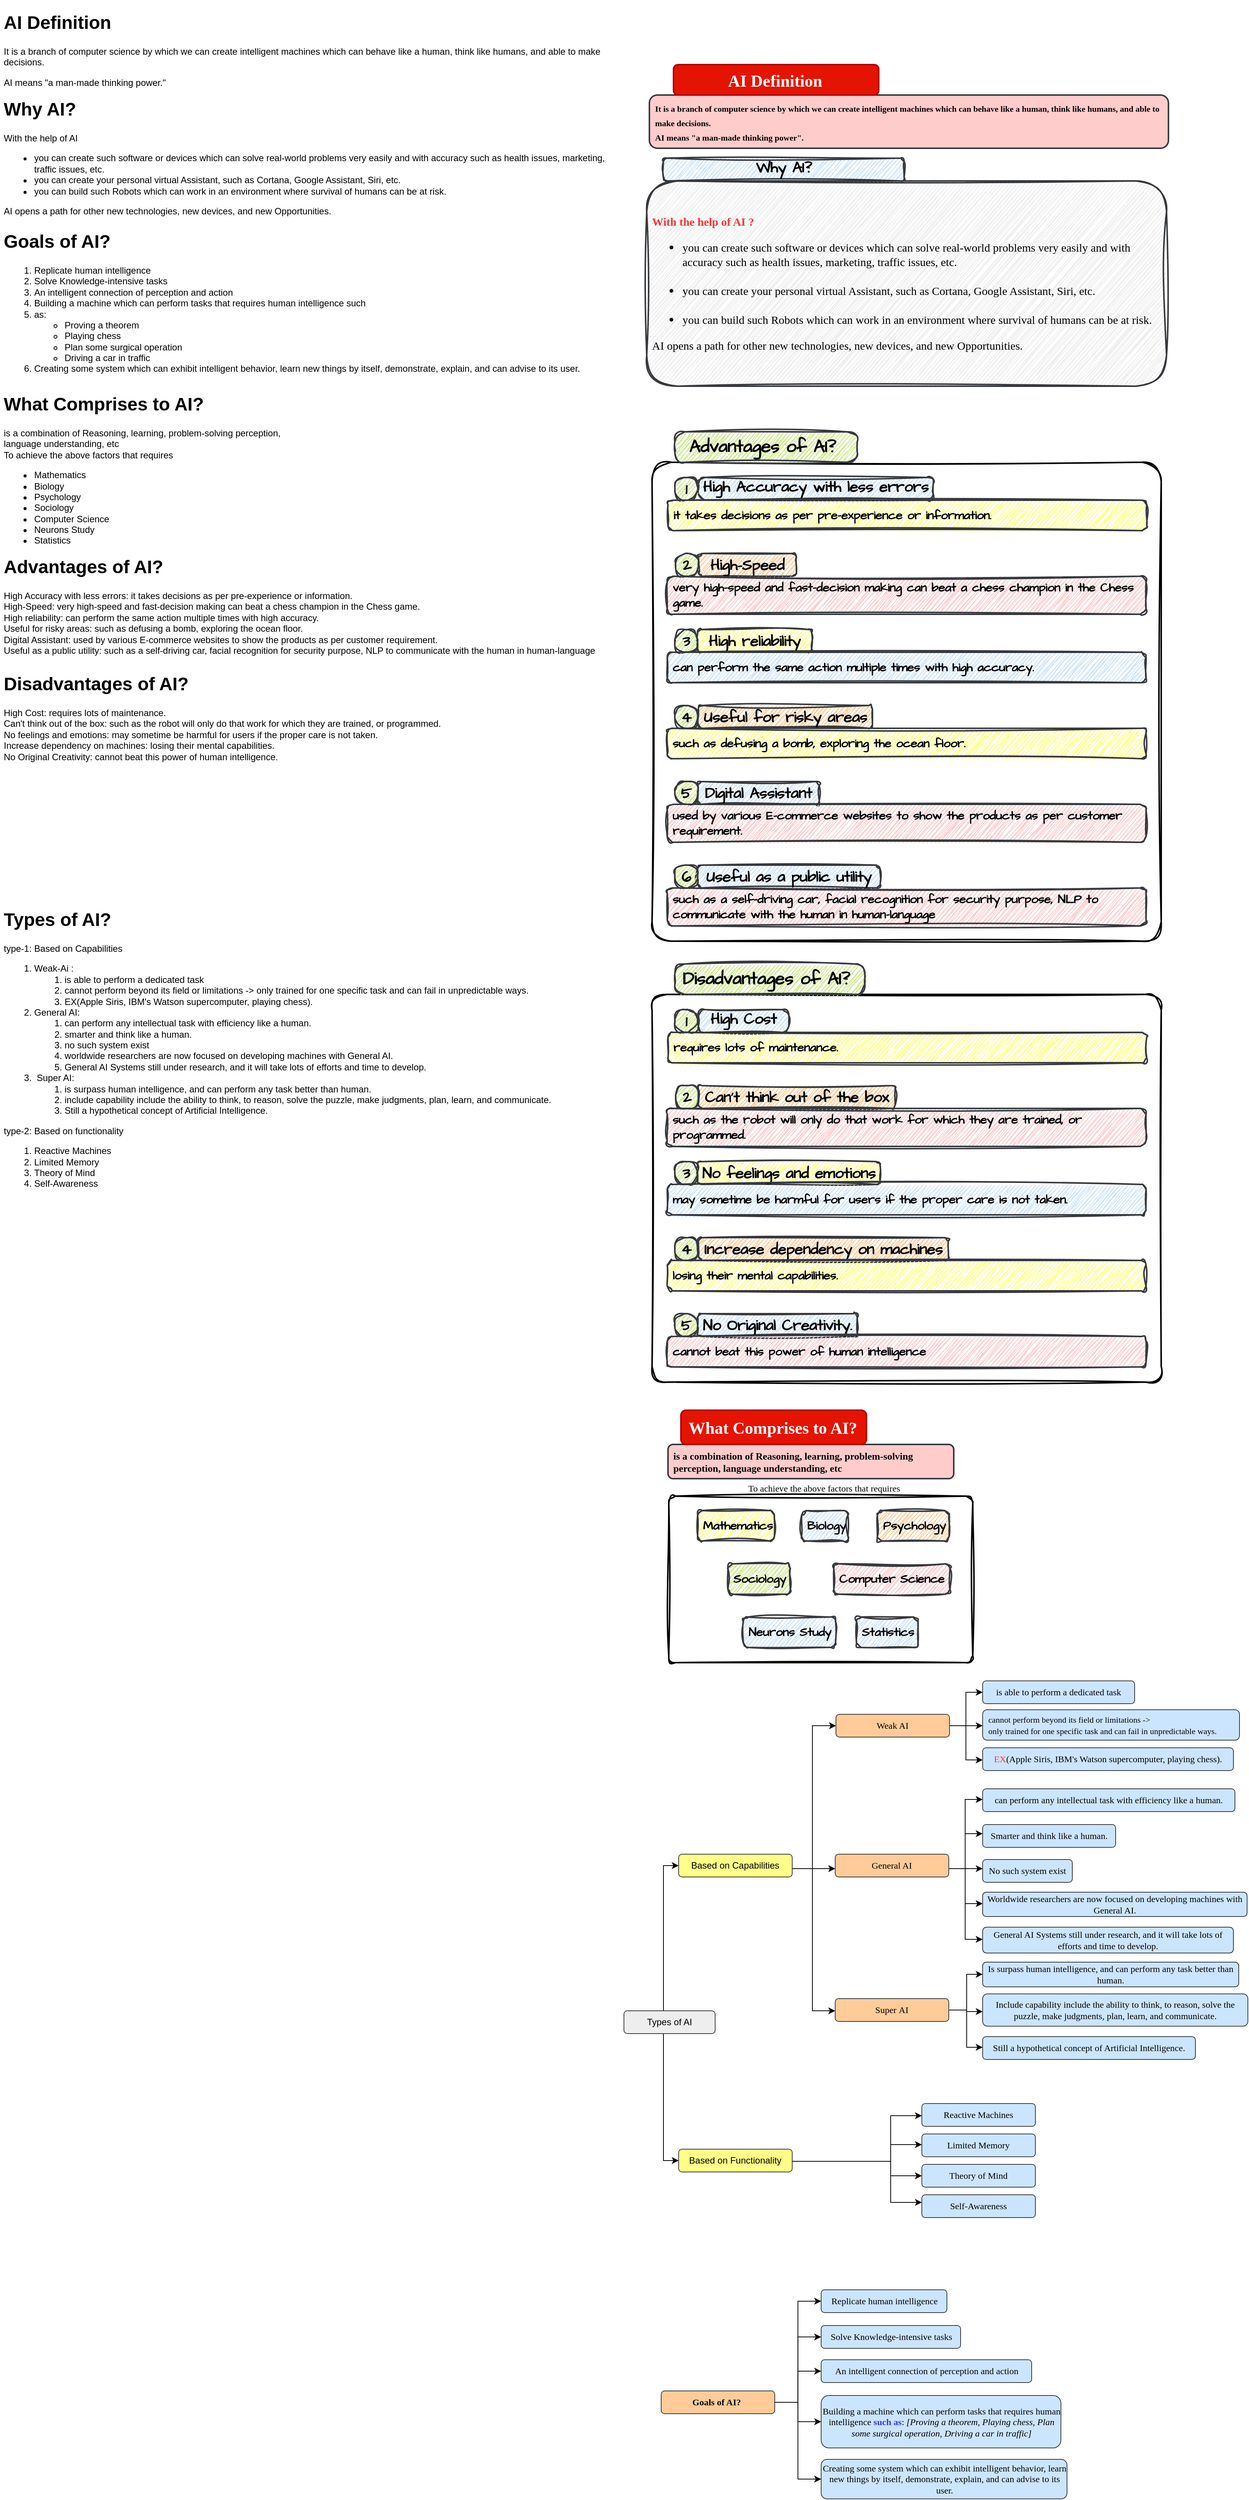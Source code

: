 <mxfile version="24.7.5">
  <diagram name="Page-1" id="e0vYPehYXKgEZOdpKl9w">
    <mxGraphModel dx="1050" dy="638" grid="0" gridSize="10" guides="1" tooltips="1" connect="1" arrows="1" fold="1" page="1" pageScale="1" pageWidth="827" pageHeight="1169" math="0" shadow="0">
      <root>
        <mxCell id="0" />
        <mxCell id="1" parent="0" />
        <mxCell id="rMOjp1tw2oeh-Dq2tg3I-19" value="&lt;h1&gt; AI Definition&lt;/h1&gt;&lt;p&gt;It is a branch of computer science by which we can create intelligent machines which can behave like a human, think like humans, and able to make decisions.&lt;/p&gt;&lt;p&gt;AI means&amp;nbsp;&quot;a man-made thinking power.&quot;&lt;/p&gt;" style="text;html=1;strokeColor=none;fillColor=none;spacing=5;spacingTop=-20;whiteSpace=wrap;overflow=hidden;rounded=0;" parent="1" vertex="1">
          <mxGeometry x="9" y="10" width="810" height="110" as="geometry" />
        </mxCell>
        <mxCell id="rMOjp1tw2oeh-Dq2tg3I-20" value="&lt;h1&gt;Why AI?&lt;/h1&gt;&lt;p&gt;With the help of AI&lt;br&gt;&lt;/p&gt;&lt;p&gt;&lt;/p&gt;&lt;ul&gt;&lt;li&gt;you can create such software or devices which can solve real-world problems very easily and with accuracy such as health issues, marketing, traffic issues, etc.&lt;/li&gt;&lt;li&gt;you can create your personal virtual Assistant, such as Cortana, Google Assistant, Siri, etc.&lt;/li&gt;&lt;li&gt;you can build such Robots which can work in an environment where survival of humans can be at risk.&lt;/li&gt;&lt;/ul&gt;&lt;div&gt;&lt;/div&gt;&lt;p&gt;&lt;/p&gt;&lt;div&gt;AI opens a path for other new technologies, new devices, and new Opportunities.&lt;/div&gt;&lt;div&gt;&lt;br&gt;&lt;/div&gt;" style="text;html=1;strokeColor=none;fillColor=none;spacing=5;spacingTop=-20;whiteSpace=wrap;overflow=hidden;rounded=0;" parent="1" vertex="1">
          <mxGeometry x="9" y="124" width="810" height="170" as="geometry" />
        </mxCell>
        <mxCell id="rMOjp1tw2oeh-Dq2tg3I-21" value="&lt;h1&gt;Goals of AI?&amp;nbsp;&lt;/h1&gt;&lt;p&gt;&lt;/p&gt;&lt;ol&gt;&lt;li&gt;Replicate human intelligence&lt;/li&gt;&lt;li&gt;Solve Knowledge-intensive tasks&lt;/li&gt;&lt;li&gt;&lt;span style=&quot;background-color: initial;&quot;&gt;An intelligent connection of perception and action&lt;/span&gt;&lt;/li&gt;&lt;li&gt;Building a machine which can perform tasks that requires human intelligence such&amp;nbsp;&lt;/li&gt;&lt;li&gt;as:&lt;/li&gt;&lt;ul&gt;&lt;li&gt;Proving a theorem&lt;/li&gt;&lt;li&gt;Playing chess&lt;/li&gt;&lt;li&gt;Plan some surgical operation&lt;/li&gt;&lt;li&gt;Driving a car in traffic&lt;/li&gt;&lt;/ul&gt;&lt;li&gt;&lt;span style=&quot;background-color: initial;&quot;&gt;Creating some system which can exhibit intelligent behavior, learn new things by itself, demonstrate, explain, and can advise to its user.&lt;/span&gt;&lt;br&gt;&lt;/li&gt;&lt;/ol&gt;&lt;p&gt;&lt;/p&gt;&lt;p&gt;&lt;/p&gt;&lt;p&gt;&lt;span style=&quot;background-color: initial;&quot;&gt;&lt;/span&gt;&lt;/p&gt;" style="text;html=1;strokeColor=none;fillColor=none;spacing=5;spacingTop=-20;whiteSpace=wrap;overflow=hidden;rounded=0;" parent="1" vertex="1">
          <mxGeometry x="9" y="298" width="810" height="210" as="geometry" />
        </mxCell>
        <mxCell id="rMOjp1tw2oeh-Dq2tg3I-22" value="&lt;h1&gt;What Comprises to AI?&amp;nbsp;&lt;/h1&gt;&lt;div&gt;is a combination of Reasoning, learning, problem-solving perception, &lt;br/&gt;language understanding, etc&lt;br&gt;&lt;/div&gt;&lt;div&gt;To achieve the above factors that requires&lt;br&gt;&lt;/div&gt;&lt;div&gt;&lt;div&gt;&lt;ul&gt;&lt;li&gt;Mathematics&lt;/li&gt;&lt;li&gt;Biology&lt;/li&gt;&lt;li&gt;Psychology&lt;/li&gt;&lt;li&gt;Sociology&lt;/li&gt;&lt;li&gt;Computer Science&lt;/li&gt;&lt;li&gt;Neurons Study&lt;/li&gt;&lt;li&gt;Statistics&lt;/li&gt;&lt;/ul&gt;&lt;/div&gt;&lt;/div&gt;&lt;p&gt;&lt;/p&gt;&lt;p&gt;&lt;/p&gt;&lt;p&gt;&lt;span style=&quot;background-color: initial;&quot;&gt;&lt;/span&gt;&lt;/p&gt;" style="text;html=1;strokeColor=none;fillColor=none;spacing=5;spacingTop=-20;whiteSpace=wrap;overflow=hidden;rounded=0;" parent="1" vertex="1">
          <mxGeometry x="9" y="512" width="810" height="210" as="geometry" />
        </mxCell>
        <mxCell id="rMOjp1tw2oeh-Dq2tg3I-23" value="&lt;h1&gt;Advantages of AI?&amp;nbsp;&lt;/h1&gt;&lt;div&gt;&lt;/div&gt;High Accuracy with less errors:&amp;nbsp;it takes decisions as per pre-experience or information.&lt;br&gt;High-Speed:&amp;nbsp;very high-speed and fast-decision making&amp;nbsp;can beat a chess champion in the Chess game.&lt;br&gt;High reliability:&amp;nbsp;can perform the same action multiple times with high accuracy.&lt;br&gt;Useful for risky areas: such as defusing a bomb, exploring the ocean floor.&lt;br&gt;Digital Assistant: used by various E-commerce websites to show the products as per customer requirement.&lt;br&gt;Useful as a public utility:&amp;nbsp;such as a self-driving car, facial recognition for security purpose,&amp;nbsp;NLP to communicate with the human in human-language&lt;br&gt;&lt;p&gt;&lt;/p&gt;&lt;p&gt;&lt;/p&gt;&lt;p&gt;&lt;span style=&quot;background-color: initial;&quot;&gt;&lt;/span&gt;&lt;/p&gt;" style="text;html=1;strokeColor=none;fillColor=none;spacing=5;spacingTop=-20;whiteSpace=wrap;overflow=hidden;rounded=0;" parent="1" vertex="1">
          <mxGeometry x="9" y="726" width="810" height="150" as="geometry" />
        </mxCell>
        <mxCell id="rMOjp1tw2oeh-Dq2tg3I-24" value="&lt;h1&gt;Disadvantages of AI?&amp;nbsp;&lt;/h1&gt;&lt;div&gt;&lt;/div&gt;High Cost:&amp;nbsp;requires lots of maintenance.&lt;br&gt;Can&#39;t think out of the box: such as the robot will only do that work for which they are trained, or programmed.&lt;br&gt;No feelings and emotions:&amp;nbsp;may sometime be harmful for users if the proper care is not taken.&lt;br&gt;Increase dependency on machines: losing their mental capabilities.&lt;br&gt;No Original Creativity: cannot beat this power of human intelligence.&lt;br&gt;&lt;p&gt;&lt;/p&gt;&lt;p&gt;&lt;/p&gt;&lt;p&gt;&lt;span style=&quot;background-color: initial;&quot;&gt;&lt;/span&gt;&lt;/p&gt;" style="text;html=1;strokeColor=none;fillColor=none;spacing=5;spacingTop=-20;whiteSpace=wrap;overflow=hidden;rounded=0;" parent="1" vertex="1">
          <mxGeometry x="9" y="880" width="810" height="130" as="geometry" />
        </mxCell>
        <mxCell id="rMOjp1tw2oeh-Dq2tg3I-25" value="&lt;h1&gt;Types of AI?&amp;nbsp;&lt;/h1&gt;&lt;div&gt;&lt;/div&gt;type-1: Based on Capabilities&lt;br&gt;&lt;ol&gt;&lt;li&gt;Weak-Ai :&amp;nbsp;&lt;/li&gt;&lt;ol&gt;&lt;li&gt;is able to perform a dedicated task&lt;/li&gt;&lt;li&gt;cannot perform beyond its field or limitations -&amp;gt; only trained for one specific task and&amp;nbsp;can fail in unpredictable ways.&lt;br&gt;&lt;/li&gt;&lt;li&gt;EX(Apple Siris, IBM&#39;s Watson supercomputer,  playing chess).&lt;/li&gt;&lt;/ol&gt;&lt;li&gt;General AI:&lt;br&gt;&lt;/li&gt;&lt;ol&gt;&lt;li&gt;can&amp;nbsp;perform any intellectual task with efficiency like a human.&lt;/li&gt;&lt;li&gt;smarter and think like a human.&lt;br&gt;&lt;/li&gt;&lt;li&gt;no such system exist&lt;br&gt;&lt;/li&gt;&lt;li&gt;worldwide researchers are now focused on developing machines with General AI.&lt;br&gt;&lt;/li&gt;&lt;li&gt;General AI Systems still under research, and it will take lots of efforts&amp;nbsp;and time to develop.&lt;br&gt;&lt;/li&gt;&lt;/ol&gt;&lt;li&gt;&amp;nbsp;Super AI:&lt;br&gt;&lt;/li&gt;&lt;ol&gt;&lt;li&gt;is surpass human intelligence, and can perform any task better than human.&lt;/li&gt;&lt;li&gt;include capability include the ability to think, to reason, solve the puzzle, make judgments, plan, learn, and communicate.&lt;br&gt;&lt;/li&gt;&lt;li&gt;Still a hypothetical concept of Artificial Intelligence.&lt;/li&gt;&lt;/ol&gt;&lt;/ol&gt;&lt;div&gt;type-2: Based on functionality&lt;br&gt;&lt;/div&gt;&lt;div&gt;&lt;ol&gt;&lt;li&gt;Reactive Machines&lt;br&gt;&lt;/li&gt;&lt;li&gt;Limited Memory&lt;br&gt;&lt;/li&gt;&lt;li&gt;Theory of Mind&lt;br&gt;&lt;/li&gt;&lt;li&gt;Self-Awareness&lt;br&gt;&lt;/li&gt;&lt;/ol&gt;&lt;/div&gt;&lt;p&gt;&lt;/p&gt;&lt;p&gt;&lt;/p&gt;&lt;p&gt;&lt;span style=&quot;background-color: initial;&quot;&gt;&lt;/span&gt;&lt;/p&gt;" style="text;html=1;strokeColor=none;fillColor=none;spacing=5;spacingTop=-20;whiteSpace=wrap;overflow=hidden;rounded=0;" parent="1" vertex="1">
          <mxGeometry x="9" y="1190" width="810" height="390" as="geometry" />
        </mxCell>
        <mxCell id="6wA9G04rgM6HwwRgKZQ5-1" value="" style="group;flipH=0;fontSize=17;" parent="1" vertex="1" connectable="0">
          <mxGeometry x="863.5" y="85" width="683" height="110" as="geometry" />
        </mxCell>
        <mxCell id="6wA9G04rgM6HwwRgKZQ5-2" value="&lt;font style=&quot;font-size: 11px;&quot;&gt;It is a branch of computer science by which we can create intelligent machines which can behave like a human, think like humans, and able to make decisions.&lt;br&gt;AI means&amp;nbsp;&quot;a man-made thinking power&quot;.&lt;br&gt;&lt;/font&gt;" style="rounded=1;whiteSpace=wrap;html=1;hachureGap=4;fontFamily=Mina;strokeWidth=2;fillColor=#ffcccc;strokeColor=#36393d;fontSize=16;fontStyle=1;labelBorderColor=none;textShadow=0;labelBackgroundColor=none;align=left;spacing=7;verticalAlign=middle;" parent="6wA9G04rgM6HwwRgKZQ5-1" vertex="1">
          <mxGeometry y="40" width="683" height="70" as="geometry" />
        </mxCell>
        <mxCell id="6wA9G04rgM6HwwRgKZQ5-3" value="&lt;div&gt;AI Definition&lt;/div&gt;" style="rounded=1;whiteSpace=wrap;html=1;hachureGap=4;fontFamily=Mina;strokeWidth=2;fillColor=#e51400;strokeColor=#B20000;fontSize=22;fontStyle=1;labelBorderColor=none;textShadow=0;labelBackgroundColor=none;align=center;spacing=5;verticalAlign=middle;spacingTop=3;spacingRight=2;fontColor=#ffffff;" parent="6wA9G04rgM6HwwRgKZQ5-1" vertex="1">
          <mxGeometry x="31.767" width="270.023" height="40" as="geometry" />
        </mxCell>
        <mxCell id="6wA9G04rgM6HwwRgKZQ5-12" value="" style="group" parent="1" vertex="1" connectable="0">
          <mxGeometry x="860" y="208" width="684" height="300" as="geometry" />
        </mxCell>
        <mxCell id="6wA9G04rgM6HwwRgKZQ5-8" value="Why AI?" style="rounded=1;whiteSpace=wrap;html=1;sketch=1;hachureGap=4;jiggle=2;curveFitting=1;fontFamily=Architects Daughter;fontSource=https%3A%2F%2Ffonts.googleapis.com%2Fcss%3Ffamily%3DArchitects%2BDaughter;strokeWidth=2;fillColor=#cce5ff;strokeColor=#36393d;fontSize=20;fontStyle=1;labelBorderColor=none;textShadow=0;labelBackgroundColor=none;verticalAlign=bottom;spacingBottom=3;" parent="6wA9G04rgM6HwwRgKZQ5-12" vertex="1">
          <mxGeometry x="21.853" width="316.869" height="30" as="geometry" />
        </mxCell>
        <mxCell id="6wA9G04rgM6HwwRgKZQ5-9" value="&lt;div style=&quot;font-size: 15px;&quot;&gt;&lt;font style=&quot;font-size: 15px;&quot; face=&quot;Comic Sans MS&quot; color=&quot;#ff3333&quot;&gt;With the help of AI ?&lt;/font&gt;&lt;/div&gt;&lt;div style=&quot;font-size: 15px;&quot;&gt;&lt;ul&gt;&lt;li&gt;&lt;font style=&quot;font-weight: normal; font-size: 15px;&quot; face=&quot;Comic Sans MS&quot;&gt;you can create such software or devices which can solve real-world problems very easily and with accuracy such as health issues, marketing, traffic issues, etc.&lt;br&gt;&lt;br&gt;&lt;/font&gt;&lt;/li&gt;&lt;li&gt;&lt;font style=&quot;font-weight: normal; font-size: 15px;&quot; face=&quot;Comic Sans MS&quot;&gt;you can create your personal virtual Assistant, such as Cortana, Google Assistant, Siri, etc.&lt;br&gt;&lt;br&gt;&lt;/font&gt;&lt;/li&gt;&lt;li&gt;&lt;font style=&quot;font-weight: normal; font-size: 15px;&quot; face=&quot;Comic Sans MS&quot;&gt;you can build such Robots which can work in an environment where survival of humans can be at risk.&lt;/font&gt;&lt;/li&gt;&lt;/ul&gt;&lt;/div&gt;&lt;div style=&quot;font-size: 15px;&quot;&gt;&lt;font style=&quot;font-weight: normal; font-size: 15px;&quot; face=&quot;Comic Sans MS&quot;&gt;AI opens a path for other new technologies, new devices, and new Opportunities.&lt;/font&gt;&lt;/div&gt;" style="rounded=1;whiteSpace=wrap;html=1;sketch=1;hachureGap=4;jiggle=2;curveFitting=1;fontFamily=Architects Daughter;fontSource=https%3A%2F%2Ffonts.googleapis.com%2Fcss%3Ffamily%3DArchitects%2BDaughter;strokeWidth=2;fillColor=#eeeeee;strokeColor=#36393d;fontSize=16;fontStyle=1;labelBorderColor=none;textShadow=0;labelBackgroundColor=none;align=left;spacing=7;verticalAlign=middle;" parent="6wA9G04rgM6HwwRgKZQ5-12" vertex="1">
          <mxGeometry y="30" width="684" height="270" as="geometry" />
        </mxCell>
        <mxCell id="6wA9G04rgM6HwwRgKZQ5-60" value="" style="group;strokeWidth=2;" parent="1" vertex="1" connectable="0">
          <mxGeometry x="867" y="568" width="670" height="700" as="geometry" />
        </mxCell>
        <mxCell id="6wA9G04rgM6HwwRgKZQ5-61" value="" style="rounded=1;whiteSpace=wrap;html=1;sketch=1;hachureGap=4;jiggle=2;curveFitting=1;fontFamily=Architects Daughter;fontSource=https%3A%2F%2Ffonts.googleapis.com%2Fcss%3Ffamily%3DArchitects%2BDaughter;fillColor=none;arcSize=4;container=0;strokeWidth=2;" parent="6wA9G04rgM6HwwRgKZQ5-60" vertex="1">
          <mxGeometry y="40" width="670" height="630" as="geometry" />
        </mxCell>
        <mxCell id="6wA9G04rgM6HwwRgKZQ5-62" value="&lt;div&gt;Advantages of AI?&amp;nbsp;&lt;/div&gt;" style="rounded=1;whiteSpace=wrap;html=1;sketch=1;hachureGap=4;jiggle=2;curveFitting=1;fontFamily=Architects Daughter;fontSource=https%3A%2F%2Ffonts.googleapis.com%2Fcss%3Ffamily%3DArchitects%2BDaughter;strokeWidth=2;fillColor=#cdeb8b;strokeColor=#36393d;fontSize=23;fontStyle=1;labelBorderColor=none;textShadow=0;labelBackgroundColor=none;arcSize=33;container=0;" parent="6wA9G04rgM6HwwRgKZQ5-60" vertex="1">
          <mxGeometry x="30" width="240" height="40" as="geometry" />
        </mxCell>
        <mxCell id="6wA9G04rgM6HwwRgKZQ5-63" value="High Accuracy with less errors" style="rounded=1;whiteSpace=wrap;html=1;sketch=1;hachureGap=4;jiggle=2;curveFitting=1;fontFamily=Architects Daughter;fontSource=https%3A%2F%2Ffonts.googleapis.com%2Fcss%3Ffamily%3DArchitects%2BDaughter;strokeWidth=2;fillColor=#cce5ff;strokeColor=#36393d;fontSize=20;fontStyle=1;labelBorderColor=none;textShadow=0;labelBackgroundColor=none;verticalAlign=bottom;spacingBottom=3;arcSize=27;container=0;" parent="6wA9G04rgM6HwwRgKZQ5-60" vertex="1">
          <mxGeometry x="61" y="60" width="309" height="30" as="geometry" />
        </mxCell>
        <mxCell id="6wA9G04rgM6HwwRgKZQ5-64" value="1" style="rounded=1;whiteSpace=wrap;html=1;sketch=1;hachureGap=4;jiggle=2;curveFitting=1;fontFamily=Architects Daughter;fontSource=https%3A%2F%2Ffonts.googleapis.com%2Fcss%3Ffamily%3DArchitects%2BDaughter;strokeWidth=2;fillColor=#cdeb8b;strokeColor=#36393d;fontSize=20;fontStyle=1;labelBorderColor=none;textShadow=0;labelBackgroundColor=none;arcSize=43;container=0;" parent="6wA9G04rgM6HwwRgKZQ5-60" vertex="1">
          <mxGeometry x="30" y="60" width="30" height="30" as="geometry" />
        </mxCell>
        <mxCell id="6wA9G04rgM6HwwRgKZQ5-65" value="High-Speed" style="rounded=1;whiteSpace=wrap;html=1;sketch=1;hachureGap=4;jiggle=2;curveFitting=1;fontFamily=Architects Daughter;fontSource=https%3A%2F%2Ffonts.googleapis.com%2Fcss%3Ffamily%3DArchitects%2BDaughter;strokeWidth=2;fillColor=#ffcc99;strokeColor=#36393d;fontSize=20;fontStyle=1;labelBorderColor=none;textShadow=0;labelBackgroundColor=none;container=0;" parent="6wA9G04rgM6HwwRgKZQ5-60" vertex="1">
          <mxGeometry x="61" y="160" width="129" height="30" as="geometry" />
        </mxCell>
        <mxCell id="6wA9G04rgM6HwwRgKZQ5-66" value="2" style="rounded=1;whiteSpace=wrap;html=1;sketch=1;hachureGap=4;jiggle=2;curveFitting=1;fontFamily=Architects Daughter;fontSource=https%3A%2F%2Ffonts.googleapis.com%2Fcss%3Ffamily%3DArchitects%2BDaughter;strokeWidth=2;fillColor=#cdeb8b;strokeColor=#36393d;fontSize=20;fontStyle=1;labelBorderColor=none;textShadow=0;labelBackgroundColor=none;arcSize=43;container=0;" parent="6wA9G04rgM6HwwRgKZQ5-60" vertex="1">
          <mxGeometry x="31" y="160" width="30" height="30" as="geometry" />
        </mxCell>
        <mxCell id="6wA9G04rgM6HwwRgKZQ5-67" value="High reliability" style="rounded=1;whiteSpace=wrap;html=1;sketch=1;hachureGap=4;jiggle=2;curveFitting=1;fontFamily=Architects Daughter;fontSource=https%3A%2F%2Ffonts.googleapis.com%2Fcss%3Ffamily%3DArchitects%2BDaughter;strokeWidth=2;fillColor=#ffff88;strokeColor=#36393d;fontSize=20;fontStyle=1;labelBorderColor=none;textShadow=0;labelBackgroundColor=none;container=0;" parent="6wA9G04rgM6HwwRgKZQ5-60" vertex="1">
          <mxGeometry x="60" y="260" width="150" height="30" as="geometry" />
        </mxCell>
        <mxCell id="6wA9G04rgM6HwwRgKZQ5-68" value="3" style="rounded=1;whiteSpace=wrap;html=1;sketch=1;hachureGap=4;jiggle=2;curveFitting=1;fontFamily=Architects Daughter;fontSource=https%3A%2F%2Ffonts.googleapis.com%2Fcss%3Ffamily%3DArchitects%2BDaughter;strokeWidth=2;fillColor=#cdeb8b;strokeColor=#36393d;fontSize=20;fontStyle=1;labelBorderColor=none;textShadow=0;labelBackgroundColor=none;arcSize=43;container=0;" parent="6wA9G04rgM6HwwRgKZQ5-60" vertex="1">
          <mxGeometry x="30" y="260" width="30" height="30" as="geometry" />
        </mxCell>
        <mxCell id="6wA9G04rgM6HwwRgKZQ5-69" value="Digital Assistant" style="rounded=1;whiteSpace=wrap;html=1;sketch=1;hachureGap=4;jiggle=2;curveFitting=1;fontFamily=Architects Daughter;fontSource=https%3A%2F%2Ffonts.googleapis.com%2Fcss%3Ffamily%3DArchitects%2BDaughter;strokeWidth=2;fillColor=#cce5ff;strokeColor=#36393d;fontSize=20;fontStyle=1;labelBorderColor=none;textShadow=0;labelBackgroundColor=none;container=0;" parent="6wA9G04rgM6HwwRgKZQ5-60" vertex="1">
          <mxGeometry x="60" y="460" width="160" height="30" as="geometry" />
        </mxCell>
        <mxCell id="6wA9G04rgM6HwwRgKZQ5-70" value="5" style="rounded=1;whiteSpace=wrap;html=1;sketch=1;hachureGap=4;jiggle=2;curveFitting=1;fontFamily=Architects Daughter;fontSource=https%3A%2F%2Ffonts.googleapis.com%2Fcss%3Ffamily%3DArchitects%2BDaughter;strokeWidth=2;fillColor=#cdeb8b;strokeColor=#36393d;fontSize=20;fontStyle=1;labelBorderColor=none;textShadow=0;labelBackgroundColor=none;arcSize=43;container=0;" parent="6wA9G04rgM6HwwRgKZQ5-60" vertex="1">
          <mxGeometry x="30" y="460" width="30" height="30" as="geometry" />
        </mxCell>
        <mxCell id="6wA9G04rgM6HwwRgKZQ5-71" value="can perform the same action multiple times with high accuracy." style="rounded=1;whiteSpace=wrap;html=1;sketch=1;hachureGap=4;jiggle=2;curveFitting=1;fontFamily=Architects Daughter;fontSource=https%3A%2F%2Ffonts.googleapis.com%2Fcss%3Ffamily%3DArchitects%2BDaughter;strokeWidth=2;fillColor=#cce5ff;strokeColor=#36393d;fontSize=16;fontStyle=1;labelBorderColor=none;textShadow=0;labelBackgroundColor=none;align=left;spacing=7;verticalAlign=middle;container=0;" parent="6wA9G04rgM6HwwRgKZQ5-60" vertex="1">
          <mxGeometry x="20" y="290" width="630" height="40" as="geometry" />
        </mxCell>
        <mxCell id="6wA9G04rgM6HwwRgKZQ5-72" value="it takes decisions as per pre-experience or information." style="rounded=1;whiteSpace=wrap;html=1;sketch=1;hachureGap=4;jiggle=2;curveFitting=1;fontFamily=Architects Daughter;fontSource=https%3A%2F%2Ffonts.googleapis.com%2Fcss%3Ffamily%3DArchitects%2BDaughter;strokeWidth=2;fillColor=#ffff88;strokeColor=#36393d;fontSize=16;fontStyle=1;labelBorderColor=none;textShadow=0;labelBackgroundColor=none;align=left;spacing=7;verticalAlign=middle;container=0;" parent="6wA9G04rgM6HwwRgKZQ5-60" vertex="1">
          <mxGeometry x="21" y="90" width="630" height="40" as="geometry" />
        </mxCell>
        <mxCell id="6wA9G04rgM6HwwRgKZQ5-73" value="very high-speed and fast-decision making can beat a chess champion in the Chess game." style="rounded=1;whiteSpace=wrap;html=1;sketch=1;hachureGap=4;jiggle=2;curveFitting=1;fontFamily=Architects Daughter;fontSource=https%3A%2F%2Ffonts.googleapis.com%2Fcss%3Ffamily%3DArchitects%2BDaughter;strokeWidth=2;fillColor=#ffcccc;strokeColor=#36393d;fontSize=16;fontStyle=1;labelBorderColor=none;textShadow=0;labelBackgroundColor=none;align=left;spacing=7;verticalAlign=middle;container=0;" parent="6wA9G04rgM6HwwRgKZQ5-60" vertex="1">
          <mxGeometry x="20" y="190" width="630" height="50" as="geometry" />
        </mxCell>
        <mxCell id="6wA9G04rgM6HwwRgKZQ5-74" value="used by various E-commerce websites to show the products as per customer requirement." style="rounded=1;whiteSpace=wrap;html=1;sketch=1;hachureGap=4;jiggle=2;curveFitting=1;fontFamily=Architects Daughter;fontSource=https%3A%2F%2Ffonts.googleapis.com%2Fcss%3Ffamily%3DArchitects%2BDaughter;strokeWidth=2;fillColor=#ffcccc;strokeColor=#36393d;fontSize=16;fontStyle=1;labelBorderColor=none;textShadow=0;labelBackgroundColor=none;align=left;spacing=7;verticalAlign=middle;container=0;" parent="6wA9G04rgM6HwwRgKZQ5-60" vertex="1">
          <mxGeometry x="20" y="490" width="630" height="50" as="geometry" />
        </mxCell>
        <mxCell id="6wA9G04rgM6HwwRgKZQ5-75" value="" style="group" parent="6wA9G04rgM6HwwRgKZQ5-60" vertex="1" connectable="0">
          <mxGeometry x="20" y="360" width="630" height="70" as="geometry" />
        </mxCell>
        <mxCell id="6wA9G04rgM6HwwRgKZQ5-76" value="Useful for risky areas" style="rounded=1;whiteSpace=wrap;html=1;sketch=1;hachureGap=4;jiggle=2;curveFitting=1;fontFamily=Architects Daughter;fontSource=https%3A%2F%2Ffonts.googleapis.com%2Fcss%3Ffamily%3DArchitects%2BDaughter;strokeWidth=2;fillColor=#ffcc99;strokeColor=#36393d;fontSize=20;fontStyle=1;labelBorderColor=none;textShadow=0;labelBackgroundColor=none;container=0;" parent="6wA9G04rgM6HwwRgKZQ5-75" vertex="1">
          <mxGeometry x="41" width="229" height="30" as="geometry" />
        </mxCell>
        <mxCell id="6wA9G04rgM6HwwRgKZQ5-77" value="4" style="rounded=1;whiteSpace=wrap;html=1;sketch=1;hachureGap=4;jiggle=2;curveFitting=1;fontFamily=Architects Daughter;fontSource=https%3A%2F%2Ffonts.googleapis.com%2Fcss%3Ffamily%3DArchitects%2BDaughter;strokeWidth=2;fillColor=#cdeb8b;strokeColor=#36393d;fontSize=20;fontStyle=1;labelBorderColor=none;textShadow=0;labelBackgroundColor=none;arcSize=43;container=0;" parent="6wA9G04rgM6HwwRgKZQ5-75" vertex="1">
          <mxGeometry x="10" width="30" height="30" as="geometry" />
        </mxCell>
        <mxCell id="6wA9G04rgM6HwwRgKZQ5-78" value="such as defusing a bomb, exploring the ocean floor." style="rounded=1;whiteSpace=wrap;html=1;sketch=1;hachureGap=4;jiggle=2;curveFitting=1;fontFamily=Architects Daughter;fontSource=https%3A%2F%2Ffonts.googleapis.com%2Fcss%3Ffamily%3DArchitects%2BDaughter;strokeWidth=2;fillColor=#ffff88;strokeColor=#36393d;fontSize=16;fontStyle=1;labelBorderColor=none;textShadow=0;labelBackgroundColor=none;align=left;spacing=7;verticalAlign=middle;container=0;" parent="6wA9G04rgM6HwwRgKZQ5-75" vertex="1">
          <mxGeometry y="30" width="630" height="40" as="geometry" />
        </mxCell>
        <mxCell id="6wA9G04rgM6HwwRgKZQ5-79" value="" style="group" parent="6wA9G04rgM6HwwRgKZQ5-60" vertex="1" connectable="0">
          <mxGeometry x="20" y="570" width="630" height="80" as="geometry" />
        </mxCell>
        <mxCell id="6wA9G04rgM6HwwRgKZQ5-80" value="Useful as a public utility" style="rounded=1;whiteSpace=wrap;html=1;sketch=1;hachureGap=4;jiggle=2;curveFitting=1;fontFamily=Architects Daughter;fontSource=https%3A%2F%2Ffonts.googleapis.com%2Fcss%3Ffamily%3DArchitects%2BDaughter;strokeWidth=2;fillColor=#cce5ff;strokeColor=#36393d;fontSize=20;fontStyle=1;labelBorderColor=none;textShadow=0;labelBackgroundColor=none;container=0;" parent="6wA9G04rgM6HwwRgKZQ5-79" vertex="1">
          <mxGeometry x="40" width="240" height="30" as="geometry" />
        </mxCell>
        <mxCell id="6wA9G04rgM6HwwRgKZQ5-81" value="6" style="rounded=1;whiteSpace=wrap;html=1;sketch=1;hachureGap=4;jiggle=2;curveFitting=1;fontFamily=Architects Daughter;fontSource=https%3A%2F%2Ffonts.googleapis.com%2Fcss%3Ffamily%3DArchitects%2BDaughter;strokeWidth=2;fillColor=#cdeb8b;strokeColor=#36393d;fontSize=20;fontStyle=1;labelBorderColor=none;textShadow=0;labelBackgroundColor=none;arcSize=43;container=0;" parent="6wA9G04rgM6HwwRgKZQ5-79" vertex="1">
          <mxGeometry x="10" width="30" height="30" as="geometry" />
        </mxCell>
        <mxCell id="6wA9G04rgM6HwwRgKZQ5-82" value="such as a self-driving car, facial recognition for security purpose, NLP to communicate with the human in human-language" style="rounded=1;whiteSpace=wrap;html=1;sketch=1;hachureGap=4;jiggle=2;curveFitting=1;fontFamily=Architects Daughter;fontSource=https%3A%2F%2Ffonts.googleapis.com%2Fcss%3Ffamily%3DArchitects%2BDaughter;strokeWidth=2;fillColor=#ffcccc;strokeColor=#36393d;fontSize=16;fontStyle=1;labelBorderColor=none;textShadow=0;labelBackgroundColor=none;align=left;spacing=7;verticalAlign=middle;container=0;" parent="6wA9G04rgM6HwwRgKZQ5-79" vertex="1">
          <mxGeometry y="30" width="630" height="50" as="geometry" />
        </mxCell>
        <mxCell id="6wA9G04rgM6HwwRgKZQ5-83" value="" style="group" parent="1" vertex="1" connectable="0">
          <mxGeometry x="867" y="1268" width="670" height="550" as="geometry" />
        </mxCell>
        <mxCell id="6wA9G04rgM6HwwRgKZQ5-36" value="" style="rounded=1;whiteSpace=wrap;html=1;sketch=1;hachureGap=4;jiggle=2;curveFitting=1;fontFamily=Architects Daughter;fontSource=https%3A%2F%2Ffonts.googleapis.com%2Fcss%3Ffamily%3DArchitects%2BDaughter;fillColor=none;arcSize=4;container=0;strokeWidth=2;" parent="6wA9G04rgM6HwwRgKZQ5-83" vertex="1">
          <mxGeometry y="40" width="670" height="510" as="geometry" />
        </mxCell>
        <mxCell id="6wA9G04rgM6HwwRgKZQ5-37" value="&lt;div&gt;Disadvantages&amp;nbsp;of AI?&amp;nbsp;&lt;/div&gt;" style="rounded=1;whiteSpace=wrap;html=1;sketch=1;hachureGap=4;jiggle=2;curveFitting=1;fontFamily=Architects Daughter;fontSource=https%3A%2F%2Ffonts.googleapis.com%2Fcss%3Ffamily%3DArchitects%2BDaughter;strokeWidth=2;fillColor=#cdeb8b;strokeColor=#36393d;fontSize=23;fontStyle=1;labelBorderColor=none;textShadow=0;labelBackgroundColor=none;arcSize=33;container=0;" parent="6wA9G04rgM6HwwRgKZQ5-83" vertex="1">
          <mxGeometry x="30" width="250" height="40" as="geometry" />
        </mxCell>
        <mxCell id="6wA9G04rgM6HwwRgKZQ5-38" value="High Cost" style="rounded=1;whiteSpace=wrap;html=1;sketch=1;hachureGap=4;jiggle=2;curveFitting=1;fontFamily=Architects Daughter;fontSource=https%3A%2F%2Ffonts.googleapis.com%2Fcss%3Ffamily%3DArchitects%2BDaughter;strokeWidth=2;fillColor=#cce5ff;strokeColor=#36393d;fontSize=20;fontStyle=1;labelBorderColor=none;textShadow=0;labelBackgroundColor=none;verticalAlign=bottom;spacingBottom=3;arcSize=27;container=0;" parent="6wA9G04rgM6HwwRgKZQ5-83" vertex="1">
          <mxGeometry x="61" y="60" width="119" height="30" as="geometry" />
        </mxCell>
        <mxCell id="6wA9G04rgM6HwwRgKZQ5-39" value="1" style="rounded=1;whiteSpace=wrap;html=1;sketch=1;hachureGap=4;jiggle=2;curveFitting=1;fontFamily=Architects Daughter;fontSource=https%3A%2F%2Ffonts.googleapis.com%2Fcss%3Ffamily%3DArchitects%2BDaughter;strokeWidth=2;fillColor=#cdeb8b;strokeColor=#36393d;fontSize=20;fontStyle=1;labelBorderColor=none;textShadow=0;labelBackgroundColor=none;arcSize=43;container=0;" parent="6wA9G04rgM6HwwRgKZQ5-83" vertex="1">
          <mxGeometry x="30" y="60" width="30" height="30" as="geometry" />
        </mxCell>
        <mxCell id="6wA9G04rgM6HwwRgKZQ5-40" value="Can&#39;t think out of the box" style="rounded=1;whiteSpace=wrap;html=1;sketch=1;hachureGap=4;jiggle=2;curveFitting=1;fontFamily=Architects Daughter;fontSource=https%3A%2F%2Ffonts.googleapis.com%2Fcss%3Ffamily%3DArchitects%2BDaughter;strokeWidth=2;fillColor=#ffcc99;strokeColor=#36393d;fontSize=20;fontStyle=1;labelBorderColor=none;textShadow=0;labelBackgroundColor=none;container=0;" parent="6wA9G04rgM6HwwRgKZQ5-83" vertex="1">
          <mxGeometry x="61" y="160" width="259" height="30" as="geometry" />
        </mxCell>
        <mxCell id="6wA9G04rgM6HwwRgKZQ5-41" value="2" style="rounded=1;whiteSpace=wrap;html=1;sketch=1;hachureGap=4;jiggle=2;curveFitting=1;fontFamily=Architects Daughter;fontSource=https%3A%2F%2Ffonts.googleapis.com%2Fcss%3Ffamily%3DArchitects%2BDaughter;strokeWidth=2;fillColor=#cdeb8b;strokeColor=#36393d;fontSize=20;fontStyle=1;labelBorderColor=none;textShadow=0;labelBackgroundColor=none;arcSize=43;container=0;" parent="6wA9G04rgM6HwwRgKZQ5-83" vertex="1">
          <mxGeometry x="31" y="160" width="30" height="30" as="geometry" />
        </mxCell>
        <mxCell id="6wA9G04rgM6HwwRgKZQ5-42" value="No feelings and emotions" style="rounded=1;whiteSpace=wrap;html=1;sketch=1;hachureGap=4;jiggle=2;curveFitting=1;fontFamily=Architects Daughter;fontSource=https%3A%2F%2Ffonts.googleapis.com%2Fcss%3Ffamily%3DArchitects%2BDaughter;strokeWidth=2;fillColor=#ffff88;strokeColor=#36393d;fontSize=20;fontStyle=1;labelBorderColor=none;textShadow=0;labelBackgroundColor=none;container=0;" parent="6wA9G04rgM6HwwRgKZQ5-83" vertex="1">
          <mxGeometry x="60" y="260" width="240" height="30" as="geometry" />
        </mxCell>
        <mxCell id="6wA9G04rgM6HwwRgKZQ5-43" value="3" style="rounded=1;whiteSpace=wrap;html=1;sketch=1;hachureGap=4;jiggle=2;curveFitting=1;fontFamily=Architects Daughter;fontSource=https%3A%2F%2Ffonts.googleapis.com%2Fcss%3Ffamily%3DArchitects%2BDaughter;strokeWidth=2;fillColor=#cdeb8b;strokeColor=#36393d;fontSize=20;fontStyle=1;labelBorderColor=none;textShadow=0;labelBackgroundColor=none;arcSize=43;container=0;" parent="6wA9G04rgM6HwwRgKZQ5-83" vertex="1">
          <mxGeometry x="30" y="260" width="30" height="30" as="geometry" />
        </mxCell>
        <mxCell id="6wA9G04rgM6HwwRgKZQ5-44" value="No Original Creativity." style="rounded=1;whiteSpace=wrap;html=1;sketch=1;hachureGap=4;jiggle=2;curveFitting=1;fontFamily=Architects Daughter;fontSource=https%3A%2F%2Ffonts.googleapis.com%2Fcss%3Ffamily%3DArchitects%2BDaughter;strokeWidth=2;fillColor=#cce5ff;strokeColor=#36393d;fontSize=20;fontStyle=1;labelBorderColor=none;textShadow=0;labelBackgroundColor=none;container=0;" parent="6wA9G04rgM6HwwRgKZQ5-83" vertex="1">
          <mxGeometry x="60" y="460" width="210" height="30" as="geometry" />
        </mxCell>
        <mxCell id="6wA9G04rgM6HwwRgKZQ5-45" value="5" style="rounded=1;whiteSpace=wrap;html=1;sketch=1;hachureGap=4;jiggle=2;curveFitting=1;fontFamily=Architects Daughter;fontSource=https%3A%2F%2Ffonts.googleapis.com%2Fcss%3Ffamily%3DArchitects%2BDaughter;strokeWidth=2;fillColor=#cdeb8b;strokeColor=#36393d;fontSize=20;fontStyle=1;labelBorderColor=none;textShadow=0;labelBackgroundColor=none;arcSize=43;container=0;" parent="6wA9G04rgM6HwwRgKZQ5-83" vertex="1">
          <mxGeometry x="30" y="460" width="30" height="30" as="geometry" />
        </mxCell>
        <mxCell id="6wA9G04rgM6HwwRgKZQ5-46" value="may sometime be harmful for users if the proper care is not taken." style="rounded=1;whiteSpace=wrap;html=1;sketch=1;hachureGap=4;jiggle=2;curveFitting=1;fontFamily=Architects Daughter;fontSource=https%3A%2F%2Ffonts.googleapis.com%2Fcss%3Ffamily%3DArchitects%2BDaughter;strokeWidth=2;fillColor=#cce5ff;strokeColor=#36393d;fontSize=16;fontStyle=1;labelBorderColor=none;textShadow=0;labelBackgroundColor=none;align=left;spacing=7;verticalAlign=middle;container=0;" parent="6wA9G04rgM6HwwRgKZQ5-83" vertex="1">
          <mxGeometry x="20" y="290" width="630" height="40" as="geometry" />
        </mxCell>
        <mxCell id="6wA9G04rgM6HwwRgKZQ5-47" value="requires lots of maintenance." style="rounded=1;whiteSpace=wrap;html=1;sketch=1;hachureGap=4;jiggle=2;curveFitting=1;fontFamily=Architects Daughter;fontSource=https%3A%2F%2Ffonts.googleapis.com%2Fcss%3Ffamily%3DArchitects%2BDaughter;strokeWidth=2;fillColor=#ffff88;strokeColor=#36393d;fontSize=16;fontStyle=1;labelBorderColor=none;textShadow=0;labelBackgroundColor=none;align=left;spacing=7;verticalAlign=middle;container=0;" parent="6wA9G04rgM6HwwRgKZQ5-83" vertex="1">
          <mxGeometry x="21" y="90" width="630" height="40" as="geometry" />
        </mxCell>
        <mxCell id="6wA9G04rgM6HwwRgKZQ5-48" value="such as the robot will only do that work for which they are trained, or programmed." style="rounded=1;whiteSpace=wrap;html=1;sketch=1;hachureGap=4;jiggle=2;curveFitting=1;fontFamily=Architects Daughter;fontSource=https%3A%2F%2Ffonts.googleapis.com%2Fcss%3Ffamily%3DArchitects%2BDaughter;strokeWidth=2;fillColor=#ffcccc;strokeColor=#36393d;fontSize=16;fontStyle=1;labelBorderColor=none;textShadow=0;labelBackgroundColor=none;align=left;spacing=7;verticalAlign=middle;container=0;" parent="6wA9G04rgM6HwwRgKZQ5-83" vertex="1">
          <mxGeometry x="20" y="190" width="630" height="50" as="geometry" />
        </mxCell>
        <mxCell id="6wA9G04rgM6HwwRgKZQ5-49" value="cannot beat this power of human intelligence" style="rounded=1;whiteSpace=wrap;html=1;sketch=1;hachureGap=4;jiggle=2;curveFitting=1;fontFamily=Architects Daughter;fontSource=https%3A%2F%2Ffonts.googleapis.com%2Fcss%3Ffamily%3DArchitects%2BDaughter;strokeWidth=2;fillColor=#ffcccc;strokeColor=#36393d;fontSize=16;fontStyle=1;labelBorderColor=none;textShadow=0;labelBackgroundColor=none;align=left;spacing=7;verticalAlign=middle;container=0;" parent="6wA9G04rgM6HwwRgKZQ5-83" vertex="1">
          <mxGeometry x="20" y="490" width="630" height="40" as="geometry" />
        </mxCell>
        <mxCell id="6wA9G04rgM6HwwRgKZQ5-50" value="" style="group" parent="6wA9G04rgM6HwwRgKZQ5-83" vertex="1" connectable="0">
          <mxGeometry x="20" y="360" width="630" height="70" as="geometry" />
        </mxCell>
        <mxCell id="6wA9G04rgM6HwwRgKZQ5-51" value="Increase dependency on machines" style="rounded=1;whiteSpace=wrap;html=1;sketch=1;hachureGap=4;jiggle=2;curveFitting=1;fontFamily=Architects Daughter;fontSource=https%3A%2F%2Ffonts.googleapis.com%2Fcss%3Ffamily%3DArchitects%2BDaughter;strokeWidth=2;fillColor=#ffcc99;strokeColor=#36393d;fontSize=20;fontStyle=1;labelBorderColor=none;textShadow=0;labelBackgroundColor=none;container=0;" parent="6wA9G04rgM6HwwRgKZQ5-50" vertex="1">
          <mxGeometry x="41" width="329" height="30" as="geometry" />
        </mxCell>
        <mxCell id="6wA9G04rgM6HwwRgKZQ5-52" value="4" style="rounded=1;whiteSpace=wrap;html=1;sketch=1;hachureGap=4;jiggle=2;curveFitting=1;fontFamily=Architects Daughter;fontSource=https%3A%2F%2Ffonts.googleapis.com%2Fcss%3Ffamily%3DArchitects%2BDaughter;strokeWidth=2;fillColor=#cdeb8b;strokeColor=#36393d;fontSize=20;fontStyle=1;labelBorderColor=none;textShadow=0;labelBackgroundColor=none;arcSize=43;container=0;" parent="6wA9G04rgM6HwwRgKZQ5-50" vertex="1">
          <mxGeometry x="10" width="30" height="30" as="geometry" />
        </mxCell>
        <mxCell id="6wA9G04rgM6HwwRgKZQ5-53" value="losing their mental capabilities." style="rounded=1;whiteSpace=wrap;html=1;sketch=1;hachureGap=4;jiggle=2;curveFitting=1;fontFamily=Architects Daughter;fontSource=https%3A%2F%2Ffonts.googleapis.com%2Fcss%3Ffamily%3DArchitects%2BDaughter;strokeWidth=2;fillColor=#ffff88;strokeColor=#36393d;fontSize=16;fontStyle=1;labelBorderColor=none;textShadow=0;labelBackgroundColor=none;align=left;spacing=7;verticalAlign=middle;container=0;" parent="6wA9G04rgM6HwwRgKZQ5-50" vertex="1">
          <mxGeometry y="30" width="630" height="40" as="geometry" />
        </mxCell>
        <mxCell id="6wA9G04rgM6HwwRgKZQ5-160" style="edgeStyle=orthogonalEdgeStyle;rounded=0;orthogonalLoop=1;jettySize=auto;html=1;entryX=0;entryY=0.5;entryDx=0;entryDy=0;" parent="1" source="6wA9G04rgM6HwwRgKZQ5-99" target="6wA9G04rgM6HwwRgKZQ5-123" edge="1">
          <mxGeometry relative="1" as="geometry">
            <Array as="points">
              <mxPoint x="882" y="2454" />
            </Array>
          </mxGeometry>
        </mxCell>
        <mxCell id="6wA9G04rgM6HwwRgKZQ5-161" style="edgeStyle=orthogonalEdgeStyle;rounded=0;orthogonalLoop=1;jettySize=auto;html=1;entryX=0;entryY=0.5;entryDx=0;entryDy=0;" parent="1" source="6wA9G04rgM6HwwRgKZQ5-99" target="6wA9G04rgM6HwwRgKZQ5-102" edge="1">
          <mxGeometry relative="1" as="geometry">
            <Array as="points">
              <mxPoint x="882" y="2842" />
            </Array>
          </mxGeometry>
        </mxCell>
        <mxCell id="6wA9G04rgM6HwwRgKZQ5-99" value="Types of AI" style="rounded=1;whiteSpace=wrap;html=1;fillColor=#eeeeee;strokeColor=#36393d;" parent="1" vertex="1">
          <mxGeometry x="830" y="2645" width="120" height="30" as="geometry" />
        </mxCell>
        <mxCell id="6wA9G04rgM6HwwRgKZQ5-119" style="edgeStyle=orthogonalEdgeStyle;rounded=0;orthogonalLoop=1;jettySize=auto;html=1;" parent="1" source="6wA9G04rgM6HwwRgKZQ5-102" target="6wA9G04rgM6HwwRgKZQ5-111" edge="1">
          <mxGeometry relative="1" as="geometry">
            <Array as="points">
              <mxPoint x="1181" y="2843" />
              <mxPoint x="1181" y="2783" />
            </Array>
          </mxGeometry>
        </mxCell>
        <mxCell id="6wA9G04rgM6HwwRgKZQ5-120" style="edgeStyle=orthogonalEdgeStyle;rounded=0;orthogonalLoop=1;jettySize=auto;html=1;" parent="1" source="6wA9G04rgM6HwwRgKZQ5-102" target="6wA9G04rgM6HwwRgKZQ5-117" edge="1">
          <mxGeometry relative="1" as="geometry">
            <Array as="points">
              <mxPoint x="1181" y="2843" />
              <mxPoint x="1181" y="2897" />
            </Array>
          </mxGeometry>
        </mxCell>
        <mxCell id="6wA9G04rgM6HwwRgKZQ5-122" style="edgeStyle=orthogonalEdgeStyle;rounded=0;orthogonalLoop=1;jettySize=auto;html=1;" parent="1" source="6wA9G04rgM6HwwRgKZQ5-102" target="6wA9G04rgM6HwwRgKZQ5-116" edge="1">
          <mxGeometry relative="1" as="geometry">
            <Array as="points">
              <mxPoint x="1181" y="2843" />
              <mxPoint x="1181" y="2862" />
            </Array>
          </mxGeometry>
        </mxCell>
        <mxCell id="6wA9G04rgM6HwwRgKZQ5-102" value="Based on&amp;nbsp;Functionality" style="rounded=1;whiteSpace=wrap;html=1;fillColor=#ffff88;strokeColor=#36393d;" parent="1" vertex="1">
          <mxGeometry x="902" y="2827" width="149.44" height="30" as="geometry" />
        </mxCell>
        <mxCell id="6wA9G04rgM6HwwRgKZQ5-118" value="" style="group" parent="1" vertex="1" connectable="0">
          <mxGeometry x="1222" y="2767" width="149.44" height="150" as="geometry" />
        </mxCell>
        <mxCell id="6wA9G04rgM6HwwRgKZQ5-111" value="&lt;div&gt;Reactive Machines&lt;/div&gt;" style="rounded=1;whiteSpace=wrap;html=1;fillColor=#cce5ff;strokeColor=#36393d;fontFamily=https://fonts.google.com/specimen/Cairo;fontSource=https%3A%2F%2Ffonts.googleapis.com%2Fcss%3Ffamily%3Dhttps%253A%252F%252Ffonts.google.com%252Fspecimen%252FCairo;" parent="6wA9G04rgM6HwwRgKZQ5-118" vertex="1">
          <mxGeometry width="149.44" height="30" as="geometry" />
        </mxCell>
        <mxCell id="6wA9G04rgM6HwwRgKZQ5-115" value="Limited Memory" style="rounded=1;whiteSpace=wrap;html=1;fillColor=#cce5ff;strokeColor=#36393d;fontFamily=https://fonts.google.com/specimen/Cairo;fontSource=https%3A%2F%2Ffonts.googleapis.com%2Fcss%3Ffamily%3Dhttps%253A%252F%252Ffonts.google.com%252Fspecimen%252FCairo;" parent="6wA9G04rgM6HwwRgKZQ5-118" vertex="1">
          <mxGeometry y="40" width="149.44" height="30" as="geometry" />
        </mxCell>
        <mxCell id="6wA9G04rgM6HwwRgKZQ5-116" value="Theory of Mind" style="rounded=1;whiteSpace=wrap;html=1;fillColor=#cce5ff;strokeColor=#36393d;fontFamily=https://fonts.google.com/specimen/Cairo;fontSource=https%3A%2F%2Ffonts.googleapis.com%2Fcss%3Ffamily%3Dhttps%253A%252F%252Ffonts.google.com%252Fspecimen%252FCairo;" parent="6wA9G04rgM6HwwRgKZQ5-118" vertex="1">
          <mxGeometry y="80" width="149.44" height="30" as="geometry" />
        </mxCell>
        <mxCell id="6wA9G04rgM6HwwRgKZQ5-117" value="Self-Awareness" style="rounded=1;whiteSpace=wrap;html=1;fillColor=#cce5ff;strokeColor=#36393d;fontFamily=https://fonts.google.com/specimen/Cairo;fontSource=https%3A%2F%2Ffonts.googleapis.com%2Fcss%3Ffamily%3Dhttps%253A%252F%252Ffonts.google.com%252Fspecimen%252FCairo;" parent="6wA9G04rgM6HwwRgKZQ5-118" vertex="1">
          <mxGeometry y="120" width="149.44" height="30" as="geometry" />
        </mxCell>
        <mxCell id="6wA9G04rgM6HwwRgKZQ5-121" style="edgeStyle=orthogonalEdgeStyle;rounded=0;orthogonalLoop=1;jettySize=auto;html=1;" parent="1" source="6wA9G04rgM6HwwRgKZQ5-102" target="6wA9G04rgM6HwwRgKZQ5-115" edge="1">
          <mxGeometry relative="1" as="geometry">
            <Array as="points">
              <mxPoint x="1181" y="2843" />
              <mxPoint x="1181" y="2821" />
            </Array>
          </mxGeometry>
        </mxCell>
        <mxCell id="6wA9G04rgM6HwwRgKZQ5-127" style="edgeStyle=orthogonalEdgeStyle;rounded=0;orthogonalLoop=1;jettySize=auto;html=1;exitX=0.994;exitY=0.684;exitDx=0;exitDy=0;exitPerimeter=0;" parent="1" source="6wA9G04rgM6HwwRgKZQ5-123" target="6wA9G04rgM6HwwRgKZQ5-124" edge="1">
          <mxGeometry relative="1" as="geometry">
            <mxPoint x="1050.44" y="2469" as="sourcePoint" />
            <mxPoint x="1108" y="2267" as="targetPoint" />
            <Array as="points">
              <mxPoint x="1050" y="2458" />
              <mxPoint x="1078" y="2458" />
              <mxPoint x="1078" y="2270" />
            </Array>
          </mxGeometry>
        </mxCell>
        <mxCell id="6wA9G04rgM6HwwRgKZQ5-128" style="edgeStyle=orthogonalEdgeStyle;rounded=0;orthogonalLoop=1;jettySize=auto;html=1;" parent="1" source="6wA9G04rgM6HwwRgKZQ5-123" target="6wA9G04rgM6HwwRgKZQ5-125" edge="1">
          <mxGeometry relative="1" as="geometry">
            <Array as="points">
              <mxPoint x="1103" y="2458" />
              <mxPoint x="1103" y="2458" />
            </Array>
          </mxGeometry>
        </mxCell>
        <mxCell id="6wA9G04rgM6HwwRgKZQ5-129" style="edgeStyle=orthogonalEdgeStyle;rounded=0;orthogonalLoop=1;jettySize=auto;html=1;" parent="1" source="6wA9G04rgM6HwwRgKZQ5-123" target="6wA9G04rgM6HwwRgKZQ5-126" edge="1">
          <mxGeometry relative="1" as="geometry">
            <Array as="points">
              <mxPoint x="1078" y="2458" />
              <mxPoint x="1078" y="2645" />
            </Array>
          </mxGeometry>
        </mxCell>
        <mxCell id="6wA9G04rgM6HwwRgKZQ5-123" value="Based on Capabilities" style="rounded=1;whiteSpace=wrap;html=1;fillColor=#ffff88;strokeColor=#36393d;" parent="1" vertex="1">
          <mxGeometry x="902" y="2439" width="149.44" height="30" as="geometry" />
        </mxCell>
        <mxCell id="6wA9G04rgM6HwwRgKZQ5-135" style="edgeStyle=orthogonalEdgeStyle;rounded=0;orthogonalLoop=1;jettySize=auto;html=1;" parent="1" source="6wA9G04rgM6HwwRgKZQ5-124" target="6wA9G04rgM6HwwRgKZQ5-131" edge="1">
          <mxGeometry relative="1" as="geometry">
            <Array as="points">
              <mxPoint x="1130" y="2270" />
              <mxPoint x="1280" y="2270" />
              <mxPoint x="1280" y="2226" />
            </Array>
          </mxGeometry>
        </mxCell>
        <mxCell id="6wA9G04rgM6HwwRgKZQ5-136" style="edgeStyle=orthogonalEdgeStyle;rounded=0;orthogonalLoop=1;jettySize=auto;html=1;" parent="1" source="6wA9G04rgM6HwwRgKZQ5-124" target="6wA9G04rgM6HwwRgKZQ5-132" edge="1">
          <mxGeometry relative="1" as="geometry">
            <Array as="points">
              <mxPoint x="1130" y="2270" />
            </Array>
          </mxGeometry>
        </mxCell>
        <mxCell id="6wA9G04rgM6HwwRgKZQ5-137" style="edgeStyle=orthogonalEdgeStyle;rounded=0;orthogonalLoop=1;jettySize=auto;html=1;exitX=1;exitY=0.5;exitDx=0;exitDy=0;" parent="1" source="6wA9G04rgM6HwwRgKZQ5-124" target="6wA9G04rgM6HwwRgKZQ5-134" edge="1">
          <mxGeometry relative="1" as="geometry">
            <Array as="points">
              <mxPoint x="1280" y="2270" />
              <mxPoint x="1280" y="2315" />
            </Array>
          </mxGeometry>
        </mxCell>
        <mxCell id="6wA9G04rgM6HwwRgKZQ5-124" value="Weak AI" style="rounded=1;whiteSpace=wrap;html=1;fillColor=#ffcc99;strokeColor=#36393d;fontFamily=https://fonts.google.com/specimen/Cairo;fontSource=https%3A%2F%2Ffonts.googleapis.com%2Fcss%3Ffamily%3Dhttps%253A%252F%252Ffonts.google.com%252Fspecimen%252FCairo;" parent="1" vertex="1">
          <mxGeometry x="1109" y="2255" width="149.44" height="30" as="geometry" />
        </mxCell>
        <mxCell id="6wA9G04rgM6HwwRgKZQ5-147" style="edgeStyle=orthogonalEdgeStyle;rounded=0;orthogonalLoop=1;jettySize=auto;html=1;" parent="1" source="6wA9G04rgM6HwwRgKZQ5-125" target="6wA9G04rgM6HwwRgKZQ5-142" edge="1">
          <mxGeometry relative="1" as="geometry">
            <Array as="points">
              <mxPoint x="1279" y="2458" />
              <mxPoint x="1279" y="2367" />
            </Array>
          </mxGeometry>
        </mxCell>
        <mxCell id="6wA9G04rgM6HwwRgKZQ5-148" style="edgeStyle=orthogonalEdgeStyle;rounded=0;orthogonalLoop=1;jettySize=auto;html=1;" parent="1" source="6wA9G04rgM6HwwRgKZQ5-125" target="6wA9G04rgM6HwwRgKZQ5-143" edge="1">
          <mxGeometry relative="1" as="geometry">
            <Array as="points">
              <mxPoint x="1279" y="2458" />
              <mxPoint x="1279" y="2412" />
            </Array>
          </mxGeometry>
        </mxCell>
        <mxCell id="6wA9G04rgM6HwwRgKZQ5-149" style="edgeStyle=orthogonalEdgeStyle;rounded=0;orthogonalLoop=1;jettySize=auto;html=1;" parent="1" source="6wA9G04rgM6HwwRgKZQ5-125" target="6wA9G04rgM6HwwRgKZQ5-144" edge="1">
          <mxGeometry relative="1" as="geometry">
            <Array as="points">
              <mxPoint x="1301" y="2458" />
              <mxPoint x="1301" y="2458" />
            </Array>
          </mxGeometry>
        </mxCell>
        <mxCell id="6wA9G04rgM6HwwRgKZQ5-150" style="edgeStyle=orthogonalEdgeStyle;rounded=0;orthogonalLoop=1;jettySize=auto;html=1;" parent="1" source="6wA9G04rgM6HwwRgKZQ5-125" target="6wA9G04rgM6HwwRgKZQ5-145" edge="1">
          <mxGeometry relative="1" as="geometry">
            <Array as="points">
              <mxPoint x="1279" y="2458" />
              <mxPoint x="1279" y="2504" />
            </Array>
          </mxGeometry>
        </mxCell>
        <mxCell id="6wA9G04rgM6HwwRgKZQ5-151" style="edgeStyle=orthogonalEdgeStyle;rounded=0;orthogonalLoop=1;jettySize=auto;html=1;" parent="1" source="6wA9G04rgM6HwwRgKZQ5-125" target="6wA9G04rgM6HwwRgKZQ5-146" edge="1">
          <mxGeometry relative="1" as="geometry">
            <Array as="points">
              <mxPoint x="1279" y="2458" />
              <mxPoint x="1279" y="2551" />
            </Array>
          </mxGeometry>
        </mxCell>
        <mxCell id="6wA9G04rgM6HwwRgKZQ5-125" value="General AI" style="rounded=1;whiteSpace=wrap;html=1;fillColor=#ffcc99;strokeColor=#36393d;fontFamily=https://fonts.google.com/specimen/Cairo;fontSource=https%3A%2F%2Ffonts.googleapis.com%2Fcss%3Ffamily%3Dhttps%253A%252F%252Ffonts.google.com%252Fspecimen%252FCairo;" parent="1" vertex="1">
          <mxGeometry x="1108" y="2439" width="149.44" height="30" as="geometry" />
        </mxCell>
        <mxCell id="6wA9G04rgM6HwwRgKZQ5-157" style="edgeStyle=orthogonalEdgeStyle;rounded=0;orthogonalLoop=1;jettySize=auto;html=1;" parent="1" source="6wA9G04rgM6HwwRgKZQ5-126" target="6wA9G04rgM6HwwRgKZQ5-152" edge="1">
          <mxGeometry relative="1" as="geometry">
            <Array as="points">
              <mxPoint x="1281" y="2644" />
              <mxPoint x="1281" y="2597" />
            </Array>
          </mxGeometry>
        </mxCell>
        <mxCell id="6wA9G04rgM6HwwRgKZQ5-158" style="edgeStyle=orthogonalEdgeStyle;rounded=0;orthogonalLoop=1;jettySize=auto;html=1;" parent="1" source="6wA9G04rgM6HwwRgKZQ5-126" target="6wA9G04rgM6HwwRgKZQ5-153" edge="1">
          <mxGeometry relative="1" as="geometry">
            <Array as="points">
              <mxPoint x="1281" y="2644" />
              <mxPoint x="1281" y="2646" />
            </Array>
          </mxGeometry>
        </mxCell>
        <mxCell id="6wA9G04rgM6HwwRgKZQ5-159" style="edgeStyle=orthogonalEdgeStyle;rounded=0;orthogonalLoop=1;jettySize=auto;html=1;" parent="1" source="6wA9G04rgM6HwwRgKZQ5-126" target="6wA9G04rgM6HwwRgKZQ5-154" edge="1">
          <mxGeometry relative="1" as="geometry">
            <Array as="points">
              <mxPoint x="1281" y="2644" />
              <mxPoint x="1281" y="2693" />
            </Array>
          </mxGeometry>
        </mxCell>
        <mxCell id="6wA9G04rgM6HwwRgKZQ5-126" value="Super&amp;nbsp;AI" style="rounded=1;whiteSpace=wrap;html=1;fillColor=#ffcc99;strokeColor=#36393d;fontFamily=https://fonts.google.com/specimen/Cairo;fontSource=https%3A%2F%2Ffonts.googleapis.com%2Fcss%3Ffamily%3Dhttps%253A%252F%252Ffonts.google.com%252Fspecimen%252FCairo;" parent="1" vertex="1">
          <mxGeometry x="1108" y="2629" width="149.44" height="30" as="geometry" />
        </mxCell>
        <mxCell id="6wA9G04rgM6HwwRgKZQ5-131" value="is able to perform a dedicated task" style="rounded=1;whiteSpace=wrap;html=1;fillColor=#cce5ff;strokeColor=#36393d;fontFamily=https://fonts.google.com/specimen/Cairo;fontSource=https%3A%2F%2Ffonts.googleapis.com%2Fcss%3Ffamily%3Dhttps%253A%252F%252Ffonts.google.com%252Fspecimen%252FCairo;align=center;" parent="1" vertex="1">
          <mxGeometry x="1302" y="2211" width="200" height="30" as="geometry" />
        </mxCell>
        <mxCell id="6wA9G04rgM6HwwRgKZQ5-132" value="&lt;font style=&quot;font-size: 11px;&quot;&gt;&amp;nbsp; cannot perform beyond its field or limitations&amp;nbsp;-&amp;gt; &lt;br&gt;&amp;nbsp; only trained for one specific task and can fail in unpredictable ways.&lt;/font&gt;" style="rounded=1;whiteSpace=wrap;html=1;fillColor=#cce5ff;strokeColor=#36393d;fontFamily=https://fonts.google.com/specimen/Cairo;fontSource=https%3A%2F%2Ffonts.googleapis.com%2Fcss%3Ffamily%3Dhttps%253A%252F%252Ffonts.google.com%252Fspecimen%252FCairo;align=left;" parent="1" vertex="1">
          <mxGeometry x="1302" y="2249" width="338" height="40" as="geometry" />
        </mxCell>
        <mxCell id="6wA9G04rgM6HwwRgKZQ5-134" value="&lt;font color=&quot;#ff3333&quot;&gt;EX&lt;/font&gt;(Apple Siris, IBM&#39;s Watson supercomputer, playing chess)." style="rounded=1;whiteSpace=wrap;html=1;fillColor=#cce5ff;strokeColor=#36393d;fontFamily=https://fonts.google.com/specimen/Cairo;fontSource=https%3A%2F%2Ffonts.googleapis.com%2Fcss%3Ffamily%3Dhttps%253A%252F%252Ffonts.google.com%252Fspecimen%252FCairo;align=center;" parent="1" vertex="1">
          <mxGeometry x="1302" y="2299" width="330" height="30" as="geometry" />
        </mxCell>
        <mxCell id="6wA9G04rgM6HwwRgKZQ5-142" value="&lt;div&gt;can perform any intellectual task with efficiency like a human.&lt;/div&gt;" style="rounded=1;whiteSpace=wrap;html=1;fillColor=#cce5ff;strokeColor=#36393d;fontFamily=https://fonts.google.com/specimen/Cairo;fontSource=https%3A%2F%2Ffonts.googleapis.com%2Fcss%3Ffamily%3Dhttps%253A%252F%252Ffonts.google.com%252Fspecimen%252FCairo;align=center;" parent="1" vertex="1">
          <mxGeometry x="1302" y="2353" width="332" height="30" as="geometry" />
        </mxCell>
        <mxCell id="6wA9G04rgM6HwwRgKZQ5-143" value="&lt;div&gt;Smarter and think like a human.&lt;/div&gt;" style="rounded=1;whiteSpace=wrap;html=1;fillColor=#cce5ff;strokeColor=#36393d;fontFamily=https://fonts.google.com/specimen/Cairo;fontSource=https%3A%2F%2Ffonts.googleapis.com%2Fcss%3Ffamily%3Dhttps%253A%252F%252Ffonts.google.com%252Fspecimen%252FCairo;align=center;" parent="1" vertex="1">
          <mxGeometry x="1302" y="2400" width="175" height="30" as="geometry" />
        </mxCell>
        <mxCell id="6wA9G04rgM6HwwRgKZQ5-144" value="&lt;div&gt;No such system exist&lt;/div&gt;" style="rounded=1;whiteSpace=wrap;html=1;fillColor=#cce5ff;strokeColor=#36393d;fontFamily=https://fonts.google.com/specimen/Cairo;fontSource=https%3A%2F%2Ffonts.googleapis.com%2Fcss%3Ffamily%3Dhttps%253A%252F%252Ffonts.google.com%252Fspecimen%252FCairo;align=center;" parent="1" vertex="1">
          <mxGeometry x="1302" y="2446" width="118" height="30" as="geometry" />
        </mxCell>
        <mxCell id="6wA9G04rgM6HwwRgKZQ5-145" value="&lt;div&gt;Worldwide researchers are now focused on developing machines with General AI.&lt;/div&gt;" style="rounded=1;whiteSpace=wrap;html=1;fillColor=#cce5ff;strokeColor=#36393d;fontFamily=https://fonts.google.com/specimen/Cairo;fontSource=https%3A%2F%2Ffonts.googleapis.com%2Fcss%3Ffamily%3Dhttps%253A%252F%252Ffonts.google.com%252Fspecimen%252FCairo;align=center;" parent="1" vertex="1">
          <mxGeometry x="1302" y="2489" width="348" height="32" as="geometry" />
        </mxCell>
        <mxCell id="6wA9G04rgM6HwwRgKZQ5-146" value="&lt;div&gt;General AI Systems still under research, and it will take lots of efforts and time to develop.&lt;/div&gt;" style="rounded=1;whiteSpace=wrap;html=1;fillColor=#cce5ff;strokeColor=#36393d;fontFamily=https://fonts.google.com/specimen/Cairo;fontSource=https%3A%2F%2Ffonts.googleapis.com%2Fcss%3Ffamily%3Dhttps%253A%252F%252Ffonts.google.com%252Fspecimen%252FCairo;align=center;" parent="1" vertex="1">
          <mxGeometry x="1302" y="2535" width="330" height="34" as="geometry" />
        </mxCell>
        <mxCell id="6wA9G04rgM6HwwRgKZQ5-152" value="&lt;div&gt;Is surpass human intelligence, and can perform any task better than human.&lt;/div&gt;" style="rounded=1;whiteSpace=wrap;html=1;fillColor=#cce5ff;strokeColor=#36393d;fontFamily=https://fonts.google.com/specimen/Cairo;fontSource=https%3A%2F%2Ffonts.googleapis.com%2Fcss%3Ffamily%3Dhttps%253A%252F%252Ffonts.google.com%252Fspecimen%252FCairo;align=center;" parent="1" vertex="1">
          <mxGeometry x="1302" y="2581" width="337" height="32.5" as="geometry" />
        </mxCell>
        <mxCell id="6wA9G04rgM6HwwRgKZQ5-153" value="&lt;div&gt;Include capability include the ability to think, to reason, solve the puzzle, make judgments, plan, learn, and communicate.&lt;/div&gt;" style="rounded=1;whiteSpace=wrap;html=1;fillColor=#cce5ff;strokeColor=#36393d;fontFamily=https://fonts.google.com/specimen/Cairo;fontSource=https%3A%2F%2Ffonts.googleapis.com%2Fcss%3Ffamily%3Dhttps%253A%252F%252Ffonts.google.com%252Fspecimen%252FCairo;align=center;" parent="1" vertex="1">
          <mxGeometry x="1302" y="2622.75" width="349" height="42.5" as="geometry" />
        </mxCell>
        <mxCell id="6wA9G04rgM6HwwRgKZQ5-154" value="&lt;div&gt;Still a hypothetical concept of Artificial Intelligence.&lt;/div&gt;" style="rounded=1;whiteSpace=wrap;html=1;fillColor=#cce5ff;strokeColor=#36393d;fontFamily=https://fonts.google.com/specimen/Cairo;fontSource=https%3A%2F%2Ffonts.googleapis.com%2Fcss%3Ffamily%3Dhttps%253A%252F%252Ffonts.google.com%252Fspecimen%252FCairo;align=center;" parent="1" vertex="1">
          <mxGeometry x="1302" y="2679" width="280" height="30" as="geometry" />
        </mxCell>
        <mxCell id="6wA9G04rgM6HwwRgKZQ5-176" value="" style="group" parent="1" vertex="1" connectable="0">
          <mxGeometry x="879" y="3012" width="534" height="275" as="geometry" />
        </mxCell>
        <mxCell id="6wA9G04rgM6HwwRgKZQ5-165" value="&lt;div&gt;&lt;b&gt;Goals of AI?&amp;nbsp;&lt;/b&gt;&lt;/div&gt;" style="rounded=1;whiteSpace=wrap;html=1;fillColor=#ffcc99;strokeColor=#36393d;fontFamily=https://fonts.google.com/specimen/Cairo;fontSource=https%3A%2F%2Ffonts.googleapis.com%2Fcss%3Ffamily%3Dhttps%253A%252F%252Ffonts.google.com%252Fspecimen%252FCairo;" parent="6wA9G04rgM6HwwRgKZQ5-176" vertex="1">
          <mxGeometry y="133" width="149.44" height="30" as="geometry" />
        </mxCell>
        <mxCell id="6wA9G04rgM6HwwRgKZQ5-166" value="&lt;div&gt;Replicate human intelligence&lt;/div&gt;" style="rounded=1;whiteSpace=wrap;html=1;fillColor=#cce5ff;strokeColor=#36393d;fontFamily=https://fonts.google.com/specimen/Cairo;fontSource=https%3A%2F%2Ffonts.googleapis.com%2Fcss%3Ffamily%3Dhttps%253A%252F%252Ffonts.google.com%252Fspecimen%252FCairo;align=center;" parent="6wA9G04rgM6HwwRgKZQ5-176" vertex="1">
          <mxGeometry x="210.5" width="165.5" height="30" as="geometry" />
        </mxCell>
        <mxCell id="6wA9G04rgM6HwwRgKZQ5-171" style="edgeStyle=orthogonalEdgeStyle;rounded=0;orthogonalLoop=1;jettySize=auto;html=1;entryX=0;entryY=0.5;entryDx=0;entryDy=0;" parent="6wA9G04rgM6HwwRgKZQ5-176" source="6wA9G04rgM6HwwRgKZQ5-165" target="6wA9G04rgM6HwwRgKZQ5-166" edge="1">
          <mxGeometry relative="1" as="geometry" />
        </mxCell>
        <mxCell id="6wA9G04rgM6HwwRgKZQ5-167" value="&lt;div&gt;Solve Knowledge-intensive tasks&lt;/div&gt;" style="rounded=1;whiteSpace=wrap;html=1;fillColor=#cce5ff;strokeColor=#36393d;fontFamily=https://fonts.google.com/specimen/Cairo;fontSource=https%3A%2F%2Ffonts.googleapis.com%2Fcss%3Ffamily%3Dhttps%253A%252F%252Ffonts.google.com%252Fspecimen%252FCairo;align=center;" parent="6wA9G04rgM6HwwRgKZQ5-176" vertex="1">
          <mxGeometry x="210.5" y="47" width="183.5" height="30" as="geometry" />
        </mxCell>
        <mxCell id="6wA9G04rgM6HwwRgKZQ5-172" style="edgeStyle=orthogonalEdgeStyle;rounded=0;orthogonalLoop=1;jettySize=auto;html=1;entryX=0;entryY=0.5;entryDx=0;entryDy=0;" parent="6wA9G04rgM6HwwRgKZQ5-176" source="6wA9G04rgM6HwwRgKZQ5-165" target="6wA9G04rgM6HwwRgKZQ5-167" edge="1">
          <mxGeometry relative="1" as="geometry" />
        </mxCell>
        <mxCell id="6wA9G04rgM6HwwRgKZQ5-168" value="&lt;div&gt;An intelligent connection of perception and action&lt;/div&gt;" style="rounded=1;whiteSpace=wrap;html=1;fillColor=#cce5ff;strokeColor=#36393d;fontFamily=https://fonts.google.com/specimen/Cairo;fontSource=https%3A%2F%2Ffonts.googleapis.com%2Fcss%3Ffamily%3Dhttps%253A%252F%252Ffonts.google.com%252Fspecimen%252FCairo;align=center;" parent="6wA9G04rgM6HwwRgKZQ5-176" vertex="1">
          <mxGeometry x="210.5" y="92" width="277" height="30" as="geometry" />
        </mxCell>
        <mxCell id="6wA9G04rgM6HwwRgKZQ5-173" style="edgeStyle=orthogonalEdgeStyle;rounded=0;orthogonalLoop=1;jettySize=auto;html=1;entryX=0;entryY=0.5;entryDx=0;entryDy=0;" parent="6wA9G04rgM6HwwRgKZQ5-176" source="6wA9G04rgM6HwwRgKZQ5-165" target="6wA9G04rgM6HwwRgKZQ5-168" edge="1">
          <mxGeometry relative="1" as="geometry" />
        </mxCell>
        <mxCell id="6wA9G04rgM6HwwRgKZQ5-169" value="&lt;div&gt;Building a machine which can perform tasks that requires human intelligence &lt;font color=&quot;#3333ff&quot;&gt;&lt;b&gt;such&amp;nbsp;&lt;/b&gt;&lt;/font&gt;&lt;span style=&quot;background-color: initial;&quot;&gt;&lt;font color=&quot;#3333ff&quot;&gt;&lt;b&gt;as&lt;/b&gt;&lt;/font&gt;:&amp;nbsp;&lt;/span&gt;&lt;i&gt;&lt;span style=&quot;background-color: initial;&quot;&gt;[Proving a theorem,&amp;nbsp;&lt;/span&gt;&lt;span style=&quot;background-color: initial;&quot;&gt;Playing chess,&amp;nbsp;&lt;/span&gt;&lt;span style=&quot;background-color: initial;&quot;&gt;Plan some surgical operation,&amp;nbsp;&lt;/span&gt;&lt;span style=&quot;background-color: initial;&quot;&gt;Driving a car in traffic]&lt;/span&gt;&lt;/i&gt;&lt;/div&gt;" style="rounded=1;whiteSpace=wrap;html=1;fillColor=#cce5ff;strokeColor=#36393d;fontFamily=https://fonts.google.com/specimen/Cairo;fontSource=https%3A%2F%2Ffonts.googleapis.com%2Fcss%3Ffamily%3Dhttps%253A%252F%252Ffonts.google.com%252Fspecimen%252FCairo;align=center;" parent="6wA9G04rgM6HwwRgKZQ5-176" vertex="1">
          <mxGeometry x="210.5" y="139" width="315.5" height="69" as="geometry" />
        </mxCell>
        <mxCell id="6wA9G04rgM6HwwRgKZQ5-175" style="edgeStyle=orthogonalEdgeStyle;rounded=0;orthogonalLoop=1;jettySize=auto;html=1;entryX=0;entryY=0.5;entryDx=0;entryDy=0;" parent="6wA9G04rgM6HwwRgKZQ5-176" source="6wA9G04rgM6HwwRgKZQ5-165" target="6wA9G04rgM6HwwRgKZQ5-169" edge="1">
          <mxGeometry relative="1" as="geometry" />
        </mxCell>
        <mxCell id="6wA9G04rgM6HwwRgKZQ5-170" value="&lt;div&gt;Creating some system which can exhibit intelligent behavior, learn new things by itself, demonstrate, explain, and can advise to its user.&lt;/div&gt;" style="rounded=1;whiteSpace=wrap;html=1;fillColor=#cce5ff;strokeColor=#36393d;fontFamily=https://fonts.google.com/specimen/Cairo;fontSource=https%3A%2F%2Ffonts.googleapis.com%2Fcss%3Ffamily%3Dhttps%253A%252F%252Ffonts.google.com%252Fspecimen%252FCairo;align=center;" parent="6wA9G04rgM6HwwRgKZQ5-176" vertex="1">
          <mxGeometry x="210.5" y="223" width="323.5" height="52" as="geometry" />
        </mxCell>
        <mxCell id="6wA9G04rgM6HwwRgKZQ5-174" style="edgeStyle=orthogonalEdgeStyle;rounded=0;orthogonalLoop=1;jettySize=auto;html=1;entryX=0;entryY=0.5;entryDx=0;entryDy=0;" parent="6wA9G04rgM6HwwRgKZQ5-176" source="6wA9G04rgM6HwwRgKZQ5-165" target="6wA9G04rgM6HwwRgKZQ5-170" edge="1">
          <mxGeometry relative="1" as="geometry" />
        </mxCell>
        <mxCell id="6wA9G04rgM6HwwRgKZQ5-195" value="" style="group" parent="1" vertex="1" connectable="0">
          <mxGeometry x="889" y="1855" width="400" height="332" as="geometry" />
        </mxCell>
        <mxCell id="6wA9G04rgM6HwwRgKZQ5-196" value="" style="group" parent="6wA9G04rgM6HwwRgKZQ5-195" vertex="1" connectable="0">
          <mxGeometry y="52" width="400" height="280" as="geometry" />
        </mxCell>
        <mxCell id="6wA9G04rgM6HwwRgKZQ5-197" value="" style="rounded=1;whiteSpace=wrap;html=1;sketch=1;hachureGap=4;jiggle=2;curveFitting=1;fontFamily=Architects Daughter;fontSource=https%3A%2F%2Ffonts.googleapis.com%2Fcss%3Ffamily%3DArchitects%2BDaughter;fillColor=none;arcSize=4;strokeWidth=2;" parent="6wA9G04rgM6HwwRgKZQ5-196" vertex="1">
          <mxGeometry y="61" width="400" height="219" as="geometry" />
        </mxCell>
        <mxCell id="6wA9G04rgM6HwwRgKZQ5-198" value="Mathematics" style="rounded=1;whiteSpace=wrap;html=1;sketch=1;hachureGap=4;jiggle=2;curveFitting=1;fontFamily=Architects Daughter;fontSource=https%3A%2F%2Ffonts.googleapis.com%2Fcss%3Ffamily%3DArchitects%2BDaughter;strokeWidth=2;fillColor=#ffff88;strokeColor=#36393d;fontSize=16;fontStyle=1;labelBorderColor=none;textShadow=0;labelBackgroundColor=none;align=left;spacing=7;verticalAlign=middle;" parent="6wA9G04rgM6HwwRgKZQ5-196" vertex="1">
          <mxGeometry x="38" y="80" width="101" height="40" as="geometry" />
        </mxCell>
        <mxCell id="6wA9G04rgM6HwwRgKZQ5-199" value="Psychology" style="rounded=1;whiteSpace=wrap;html=1;sketch=1;hachureGap=4;jiggle=2;curveFitting=1;fontFamily=Architects Daughter;fontSource=https%3A%2F%2Ffonts.googleapis.com%2Fcss%3Ffamily%3DArchitects%2BDaughter;strokeWidth=2;fillColor=#ffcc99;strokeColor=#36393d;fontSize=16;fontStyle=1;labelBorderColor=none;textShadow=0;labelBackgroundColor=none;align=left;spacing=7;verticalAlign=middle;" parent="6wA9G04rgM6HwwRgKZQ5-196" vertex="1">
          <mxGeometry x="274.5" y="80" width="94.5" height="40" as="geometry" />
        </mxCell>
        <mxCell id="6wA9G04rgM6HwwRgKZQ5-200" value="Biology" style="rounded=1;whiteSpace=wrap;html=1;sketch=1;hachureGap=4;jiggle=2;curveFitting=1;fontFamily=Architects Daughter;fontSource=https%3A%2F%2Ffonts.googleapis.com%2Fcss%3Ffamily%3DArchitects%2BDaughter;strokeWidth=2;fillColor=#cce5ff;strokeColor=#36393d;fontSize=16;fontStyle=1;labelBorderColor=none;textShadow=0;labelBackgroundColor=none;align=left;spacing=7;verticalAlign=middle;" parent="6wA9G04rgM6HwwRgKZQ5-196" vertex="1">
          <mxGeometry x="174.75" y="80" width="61" height="40" as="geometry" />
        </mxCell>
        <mxCell id="6wA9G04rgM6HwwRgKZQ5-201" value="Sociology" style="rounded=1;whiteSpace=wrap;html=1;sketch=1;hachureGap=4;jiggle=2;curveFitting=1;fontFamily=Architects Daughter;fontSource=https%3A%2F%2Ffonts.googleapis.com%2Fcss%3Ffamily%3DArchitects%2BDaughter;strokeWidth=2;fillColor=#cdeb8b;strokeColor=#36393d;fontSize=16;fontStyle=1;labelBorderColor=none;textShadow=0;labelBackgroundColor=none;align=left;spacing=7;verticalAlign=middle;" parent="6wA9G04rgM6HwwRgKZQ5-196" vertex="1">
          <mxGeometry x="77.88" y="150" width="82.12" height="40" as="geometry" />
        </mxCell>
        <mxCell id="6wA9G04rgM6HwwRgKZQ5-202" value="&lt;div&gt;Computer Science&lt;/div&gt;" style="rounded=1;whiteSpace=wrap;html=1;sketch=1;hachureGap=4;jiggle=2;curveFitting=1;fontFamily=Architects Daughter;fontSource=https%3A%2F%2Ffonts.googleapis.com%2Fcss%3Ffamily%3DArchitects%2BDaughter;strokeWidth=2;fillColor=#ffcccc;strokeColor=#36393d;fontSize=16;fontStyle=1;labelBorderColor=none;textShadow=0;labelBackgroundColor=none;align=center;spacing=7;verticalAlign=middle;" parent="6wA9G04rgM6HwwRgKZQ5-196" vertex="1">
          <mxGeometry x="217.13" y="150" width="152.87" height="40" as="geometry" />
        </mxCell>
        <mxCell id="6wA9G04rgM6HwwRgKZQ5-203" value="&lt;div&gt;Neurons Study&lt;/div&gt;" style="rounded=1;whiteSpace=wrap;html=1;sketch=1;hachureGap=4;jiggle=2;curveFitting=1;fontFamily=Architects Daughter;fontSource=https%3A%2F%2Ffonts.googleapis.com%2Fcss%3Ffamily%3DArchitects%2BDaughter;strokeWidth=2;fillColor=#cce5ff;strokeColor=#36393d;fontSize=16;fontStyle=1;labelBorderColor=none;textShadow=0;labelBackgroundColor=none;align=left;spacing=7;verticalAlign=middle;" parent="6wA9G04rgM6HwwRgKZQ5-196" vertex="1">
          <mxGeometry x="98" y="220" width="121.5" height="40" as="geometry" />
        </mxCell>
        <mxCell id="6wA9G04rgM6HwwRgKZQ5-204" value="" style="group;flipH=0;" parent="6wA9G04rgM6HwwRgKZQ5-196" vertex="1" connectable="0">
          <mxGeometry x="-1" y="-32" width="376" height="95" as="geometry" />
        </mxCell>
        <mxCell id="6wA9G04rgM6HwwRgKZQ5-205" value="&lt;div style=&quot;font-size: 13px;&quot;&gt;is a combination of Reasoning, learning, problem-solving perception,&amp;nbsp;&lt;span style=&quot;background-color: initial;&quot;&gt;language understanding, etc&lt;/span&gt;&lt;/div&gt;" style="rounded=1;whiteSpace=wrap;html=1;hachureGap=4;fontFamily=Mina;strokeWidth=2;fillColor=#ffcccc;strokeColor=#36393d;fontSize=16;fontStyle=1;labelBorderColor=none;textShadow=0;labelBackgroundColor=none;align=left;spacing=7;verticalAlign=middle;" parent="6wA9G04rgM6HwwRgKZQ5-204" vertex="1">
          <mxGeometry y="25" width="376" height="45" as="geometry" />
        </mxCell>
        <mxCell id="6wA9G04rgM6HwwRgKZQ5-206" value="&lt;div&gt;To achieve the above factors that requires&lt;/div&gt;" style="text;html=1;strokeColor=none;fillColor=none;align=center;verticalAlign=middle;whiteSpace=wrap;rounded=0;fontFamily=Marhey;" parent="6wA9G04rgM6HwwRgKZQ5-204" vertex="1">
          <mxGeometry x="80" y="68" width="251" height="30" as="geometry" />
        </mxCell>
        <mxCell id="6wA9G04rgM6HwwRgKZQ5-207" value="Statistics" style="rounded=1;whiteSpace=wrap;html=1;sketch=1;hachureGap=4;jiggle=2;curveFitting=1;fontFamily=Architects Daughter;fontSource=https%3A%2F%2Ffonts.googleapis.com%2Fcss%3Ffamily%3DArchitects%2BDaughter;strokeWidth=2;fillColor=#cce5ff;strokeColor=#36393d;fontSize=16;fontStyle=1;labelBorderColor=none;textShadow=0;labelBackgroundColor=none;align=left;spacing=7;verticalAlign=middle;" parent="6wA9G04rgM6HwwRgKZQ5-196" vertex="1">
          <mxGeometry x="247" y="220" width="81" height="40" as="geometry" />
        </mxCell>
        <mxCell id="6wA9G04rgM6HwwRgKZQ5-208" value="&lt;div&gt;What Comprises to AI?&lt;/div&gt;" style="rounded=1;whiteSpace=wrap;html=1;hachureGap=4;fontFamily=Mina;strokeWidth=2;fillColor=#e51400;strokeColor=#B20000;fontSize=22;fontStyle=1;labelBorderColor=none;textShadow=0;labelBackgroundColor=none;align=center;spacing=5;verticalAlign=middle;spacingTop=3;spacingRight=2;fontColor=#ffffff;" parent="6wA9G04rgM6HwwRgKZQ5-195" vertex="1">
          <mxGeometry x="16" width="244.11" height="45" as="geometry" />
        </mxCell>
      </root>
    </mxGraphModel>
  </diagram>
</mxfile>
